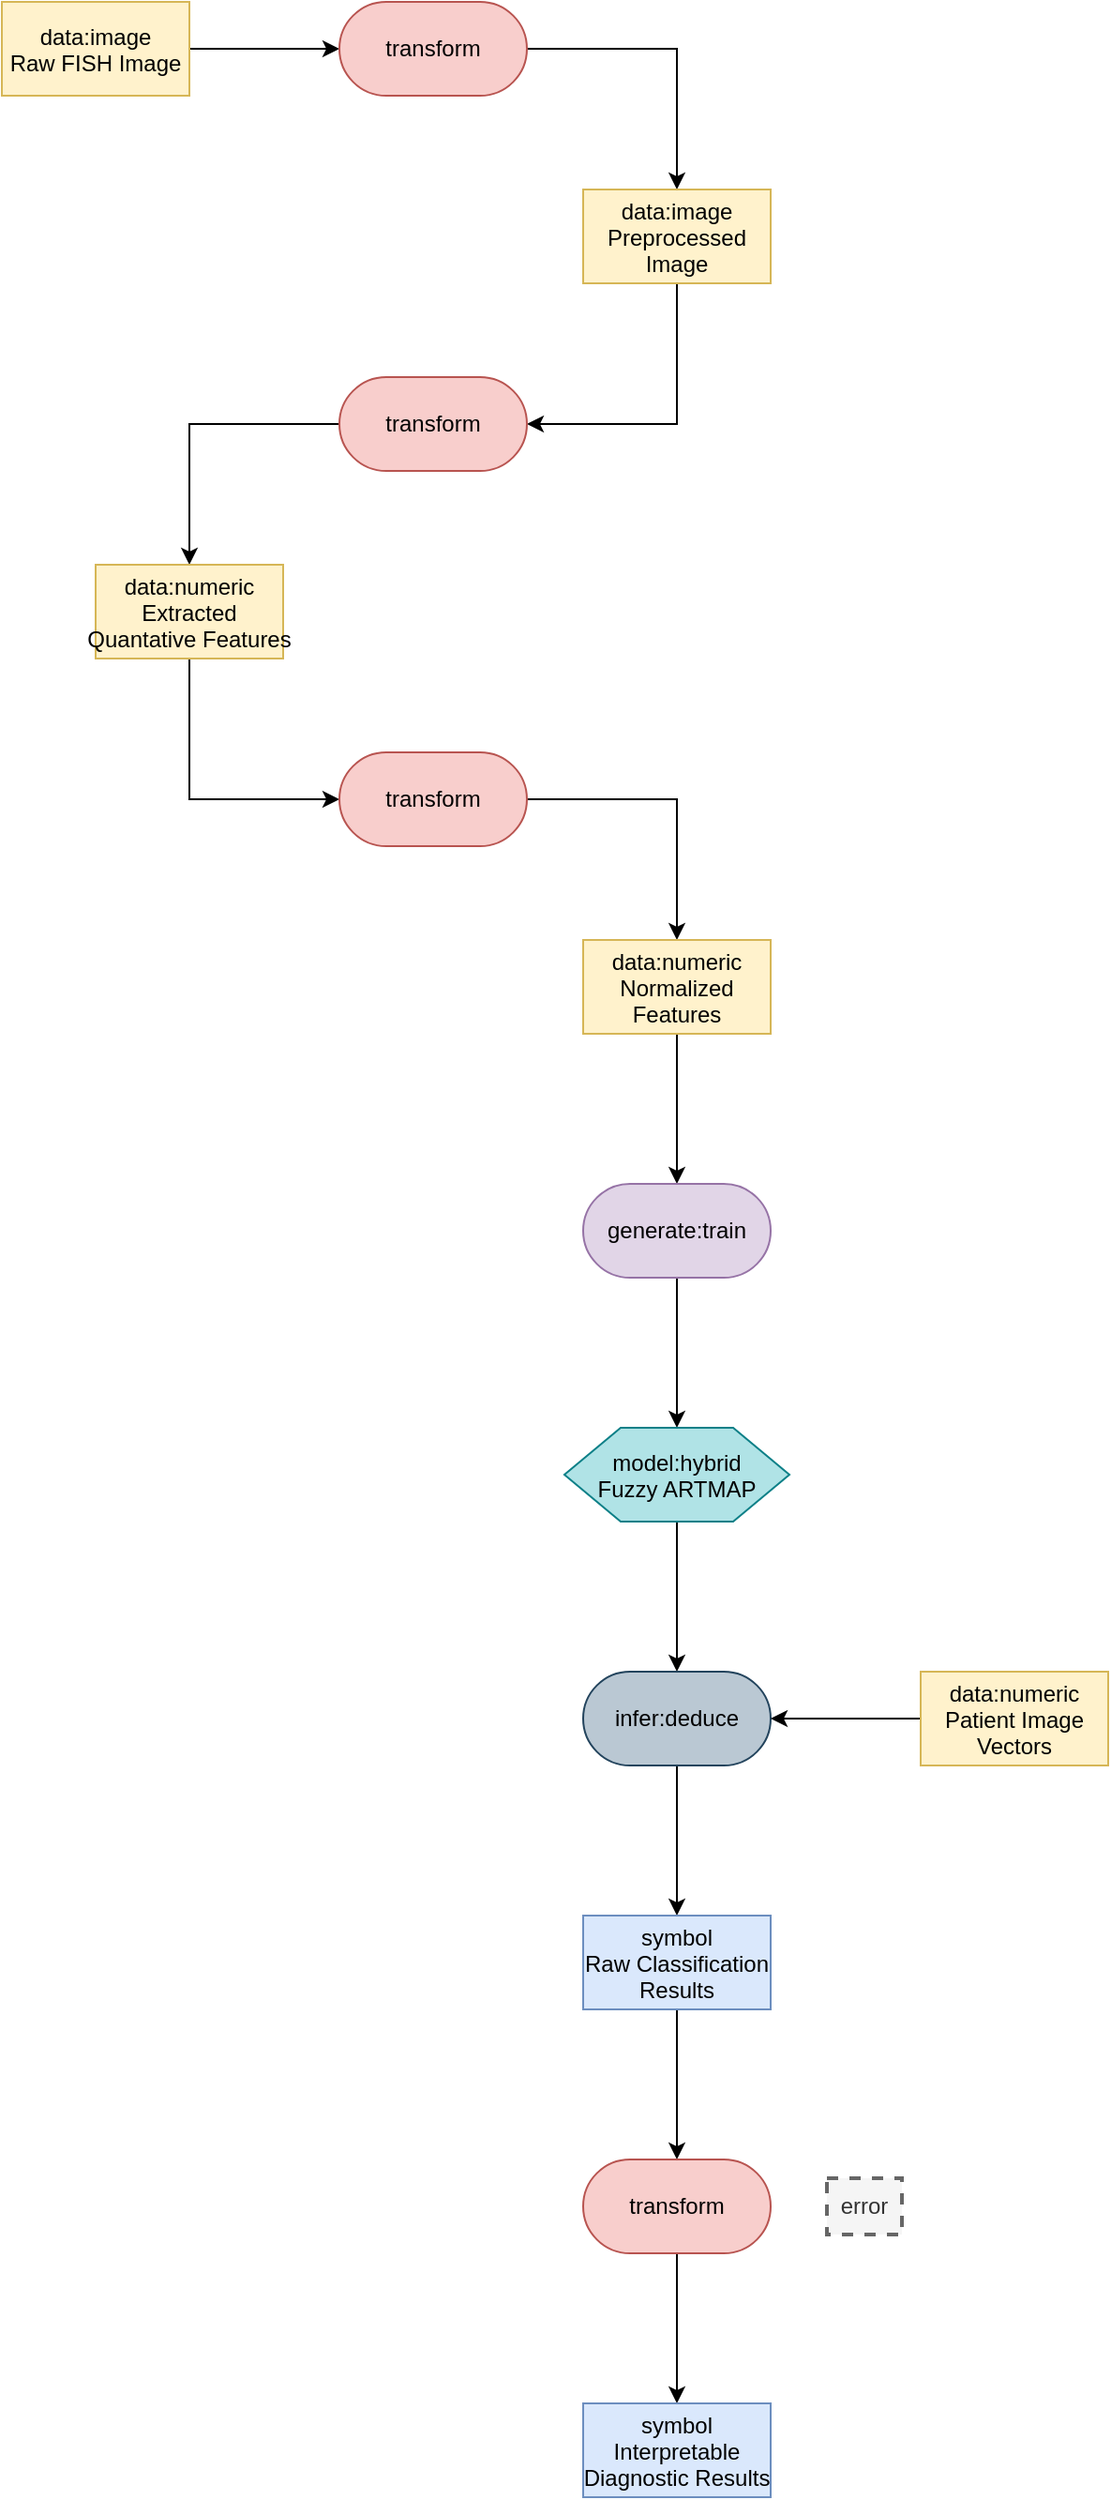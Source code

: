 <mxfile version="27.0.5">
  <diagram name="Page-1" id="_PLT1W1hKAcj7y4UlVmy">
    <mxGraphModel dx="1123" dy="673" grid="1" gridSize="10" guides="1" tooltips="1" connect="1" arrows="1" fold="1" page="1" pageScale="1" pageWidth="3300" pageHeight="4681" math="0" shadow="0">
      <root>
        <mxCell id="0" />
        <mxCell id="1" parent="0" />
        <mxCell id="u730CyufX5pWXZZW05M7-3" style="edgeStyle=orthogonalEdgeStyle;rounded=0;orthogonalLoop=1;jettySize=auto;html=1;exitX=1;exitY=0.5;exitDx=0;exitDy=0;entryX=0;entryY=0.5;entryDx=0;entryDy=0;" edge="1" parent="1" source="u730CyufX5pWXZZW05M7-1" target="u730CyufX5pWXZZW05M7-2">
          <mxGeometry relative="1" as="geometry" />
        </mxCell>
        <mxCell id="u730CyufX5pWXZZW05M7-1" value="data:image&#xa;Raw FISH Image" style="rectangle;fillColor=#fff2cc;strokeColor=#d6b656;" name="data" vertex="1" parent="1">
          <mxGeometry x="340" y="230" width="100" height="50" as="geometry" />
        </mxCell>
        <mxCell id="u730CyufX5pWXZZW05M7-5" style="edgeStyle=orthogonalEdgeStyle;rounded=0;orthogonalLoop=1;jettySize=auto;html=1;exitX=1;exitY=0.5;exitDx=0;exitDy=0;entryX=0.5;entryY=0;entryDx=0;entryDy=0;" edge="1" parent="1" source="u730CyufX5pWXZZW05M7-2" target="u730CyufX5pWXZZW05M7-4">
          <mxGeometry relative="1" as="geometry" />
        </mxCell>
        <mxCell id="u730CyufX5pWXZZW05M7-2" value="transform" style="rounded=1;whiteSpace=wrap;html=1;arcSize=50;fillColor=#f8cecc;strokeColor=#b85450;" name="transform" vertex="1" parent="1">
          <mxGeometry x="520" y="230" width="100" height="50" as="geometry" />
        </mxCell>
        <mxCell id="u730CyufX5pWXZZW05M7-7" style="edgeStyle=orthogonalEdgeStyle;rounded=0;orthogonalLoop=1;jettySize=auto;html=1;exitX=0.5;exitY=1;exitDx=0;exitDy=0;entryX=1;entryY=0.5;entryDx=0;entryDy=0;" edge="1" parent="1" source="u730CyufX5pWXZZW05M7-4" target="u730CyufX5pWXZZW05M7-6">
          <mxGeometry relative="1" as="geometry" />
        </mxCell>
        <mxCell id="u730CyufX5pWXZZW05M7-4" value="data:image&#xa;Preprocessed&#xa;Image" style="rectangle;fillColor=#fff2cc;strokeColor=#d6b656;" name="data" vertex="1" parent="1">
          <mxGeometry x="650" y="330" width="100" height="50" as="geometry" />
        </mxCell>
        <mxCell id="u730CyufX5pWXZZW05M7-9" style="edgeStyle=orthogonalEdgeStyle;rounded=0;orthogonalLoop=1;jettySize=auto;html=1;exitX=0;exitY=0.5;exitDx=0;exitDy=0;entryX=0.5;entryY=0;entryDx=0;entryDy=0;" edge="1" parent="1" source="u730CyufX5pWXZZW05M7-6" target="u730CyufX5pWXZZW05M7-8">
          <mxGeometry relative="1" as="geometry" />
        </mxCell>
        <mxCell id="u730CyufX5pWXZZW05M7-6" value="transform" style="rounded=1;whiteSpace=wrap;html=1;arcSize=50;fillColor=#f8cecc;strokeColor=#b85450;" name="transform" vertex="1" parent="1">
          <mxGeometry x="520" y="430" width="100" height="50" as="geometry" />
        </mxCell>
        <mxCell id="u730CyufX5pWXZZW05M7-11" style="edgeStyle=orthogonalEdgeStyle;rounded=0;orthogonalLoop=1;jettySize=auto;html=1;exitX=0.5;exitY=1;exitDx=0;exitDy=0;entryX=0;entryY=0.5;entryDx=0;entryDy=0;" edge="1" parent="1" source="u730CyufX5pWXZZW05M7-8" target="u730CyufX5pWXZZW05M7-10">
          <mxGeometry relative="1" as="geometry" />
        </mxCell>
        <mxCell id="u730CyufX5pWXZZW05M7-8" value="data:numeric&#xa;Extracted&#xa;Quantative Features" style="rectangle;fillColor=#fff2cc;strokeColor=#d6b656;" name="data" vertex="1" parent="1">
          <mxGeometry x="390" y="530" width="100" height="50" as="geometry" />
        </mxCell>
        <mxCell id="u730CyufX5pWXZZW05M7-15" style="edgeStyle=orthogonalEdgeStyle;rounded=0;orthogonalLoop=1;jettySize=auto;html=1;exitX=1;exitY=0.5;exitDx=0;exitDy=0;entryX=0.5;entryY=0;entryDx=0;entryDy=0;" edge="1" parent="1" source="u730CyufX5pWXZZW05M7-10" target="u730CyufX5pWXZZW05M7-13">
          <mxGeometry relative="1" as="geometry" />
        </mxCell>
        <mxCell id="u730CyufX5pWXZZW05M7-10" value="transform" style="rounded=1;whiteSpace=wrap;html=1;arcSize=50;fillColor=#f8cecc;strokeColor=#b85450;" name="transform" vertex="1" parent="1">
          <mxGeometry x="520" y="630" width="100" height="50" as="geometry" />
        </mxCell>
        <mxCell id="u730CyufX5pWXZZW05M7-17" style="edgeStyle=orthogonalEdgeStyle;rounded=0;orthogonalLoop=1;jettySize=auto;html=1;exitX=0.5;exitY=1;exitDx=0;exitDy=0;entryX=0.5;entryY=0;entryDx=0;entryDy=0;" edge="1" parent="1" source="u730CyufX5pWXZZW05M7-13" target="u730CyufX5pWXZZW05M7-16">
          <mxGeometry relative="1" as="geometry" />
        </mxCell>
        <mxCell id="u730CyufX5pWXZZW05M7-13" value="data:numeric&#xa;Normalized&#xa;Features" style="rectangle;fillColor=#fff2cc;strokeColor=#d6b656;" name="data" vertex="1" parent="1">
          <mxGeometry x="650" y="730" width="100" height="50" as="geometry" />
        </mxCell>
        <mxCell id="u730CyufX5pWXZZW05M7-19" style="edgeStyle=orthogonalEdgeStyle;rounded=0;orthogonalLoop=1;jettySize=auto;html=1;exitX=0.5;exitY=1;exitDx=0;exitDy=0;entryX=0.5;entryY=0;entryDx=0;entryDy=0;" edge="1" parent="1" source="u730CyufX5pWXZZW05M7-16" target="u730CyufX5pWXZZW05M7-18">
          <mxGeometry relative="1" as="geometry" />
        </mxCell>
        <mxCell id="u730CyufX5pWXZZW05M7-16" value="generate:train" style="rounded=1;whiteSpace=wrap;html=1;arcSize=50;fillColor=#e1d5e7;strokeColor=#9673a6;" name="generate:train" vertex="1" parent="1">
          <mxGeometry x="650" y="860" width="100" height="50" as="geometry" />
        </mxCell>
        <mxCell id="u730CyufX5pWXZZW05M7-21" style="edgeStyle=orthogonalEdgeStyle;rounded=0;orthogonalLoop=1;jettySize=auto;html=1;exitX=0.5;exitY=1;exitDx=0;exitDy=0;entryX=0.5;entryY=0;entryDx=0;entryDy=0;" edge="1" parent="1" source="u730CyufX5pWXZZW05M7-18" target="u730CyufX5pWXZZW05M7-20">
          <mxGeometry relative="1" as="geometry" />
        </mxCell>
        <mxCell id="u730CyufX5pWXZZW05M7-18" value="model:hybrid&#xa;Fuzzy ARTMAP" style="shape=hexagon;perimeter=hexagonPerimeter2;fillColor=#b0e3e6;strokeColor=#0e8088;" name="model" vertex="1" parent="1">
          <mxGeometry x="640" y="990" width="120" height="50" as="geometry" />
        </mxCell>
        <mxCell id="u730CyufX5pWXZZW05M7-26" style="edgeStyle=orthogonalEdgeStyle;rounded=0;orthogonalLoop=1;jettySize=auto;html=1;exitX=0.5;exitY=1;exitDx=0;exitDy=0;entryX=0.5;entryY=0;entryDx=0;entryDy=0;" edge="1" parent="1" source="u730CyufX5pWXZZW05M7-20" target="u730CyufX5pWXZZW05M7-25">
          <mxGeometry relative="1" as="geometry" />
        </mxCell>
        <mxCell id="u730CyufX5pWXZZW05M7-20" value="infer:deduce" style="rounded=1;whiteSpace=wrap;html=1;arcSize=50;fillColor=#bac8d3;strokeColor=#23445d;" name="infer:deduce" vertex="1" parent="1">
          <mxGeometry x="650" y="1120" width="100" height="50" as="geometry" />
        </mxCell>
        <mxCell id="u730CyufX5pWXZZW05M7-24" style="edgeStyle=orthogonalEdgeStyle;rounded=0;orthogonalLoop=1;jettySize=auto;html=1;exitX=0;exitY=0.5;exitDx=0;exitDy=0;entryX=1;entryY=0.5;entryDx=0;entryDy=0;" edge="1" parent="1" source="u730CyufX5pWXZZW05M7-22" target="u730CyufX5pWXZZW05M7-20">
          <mxGeometry relative="1" as="geometry" />
        </mxCell>
        <mxCell id="u730CyufX5pWXZZW05M7-22" value="data:numeric&#xa;Patient Image&#xa;Vectors" style="rectangle;fillColor=#fff2cc;strokeColor=#d6b656;" name="data" vertex="1" parent="1">
          <mxGeometry x="830" y="1120" width="100" height="50" as="geometry" />
        </mxCell>
        <mxCell id="u730CyufX5pWXZZW05M7-28" style="edgeStyle=orthogonalEdgeStyle;rounded=0;orthogonalLoop=1;jettySize=auto;html=1;exitX=0.5;exitY=1;exitDx=0;exitDy=0;entryX=0.5;entryY=0;entryDx=0;entryDy=0;" edge="1" parent="1" source="u730CyufX5pWXZZW05M7-25" target="u730CyufX5pWXZZW05M7-27">
          <mxGeometry relative="1" as="geometry" />
        </mxCell>
        <mxCell id="u730CyufX5pWXZZW05M7-25" value="symbol&#xa;Raw Classification&#xa;Results" style="rectangle;fillColor=#dae8fc;strokeColor=#6c8ebf;" name="symbol" vertex="1" parent="1">
          <mxGeometry x="650" y="1250" width="100" height="50" as="geometry" />
        </mxCell>
        <mxCell id="u730CyufX5pWXZZW05M7-30" style="edgeStyle=orthogonalEdgeStyle;rounded=0;orthogonalLoop=1;jettySize=auto;html=1;exitX=0.5;exitY=1;exitDx=0;exitDy=0;entryX=0.5;entryY=0;entryDx=0;entryDy=0;" edge="1" parent="1" source="u730CyufX5pWXZZW05M7-27" target="u730CyufX5pWXZZW05M7-29">
          <mxGeometry relative="1" as="geometry" />
        </mxCell>
        <mxCell id="u730CyufX5pWXZZW05M7-27" value="transform" style="rounded=1;whiteSpace=wrap;html=1;arcSize=50;fillColor=#f8cecc;strokeColor=#b85450;" name="transform" vertex="1" parent="1">
          <mxGeometry x="650" y="1380" width="100" height="50" as="geometry" />
        </mxCell>
        <mxCell id="u730CyufX5pWXZZW05M7-29" value="symbol&#xa;Interpretable&#xa;Diagnostic Results" style="rectangle;fillColor=#dae8fc;strokeColor=#6c8ebf;" name="symbol" vertex="1" parent="1" tooltip="⚠️ Node not part of any valid pattern.">
          <mxGeometry x="650" y="1510" width="100" height="50" as="geometry" />
        </mxCell>
        <mxCell id="u730CyufX5pWXZZW05M7-31" value="error" style="text;html=1;align=center;verticalAlign=middle;whiteSpace=wrap;rounded=0;dashed=1;fillColor=#f5f5f5;fontColor=#333333;strokeColor=#666666;strokeWidth=2;" name="text" vertex="1" parent="1">
          <mxGeometry x="780" y="1390" width="40" height="30" as="geometry" />
        </mxCell>
      </root>
    </mxGraphModel>
  </diagram>
</mxfile>

